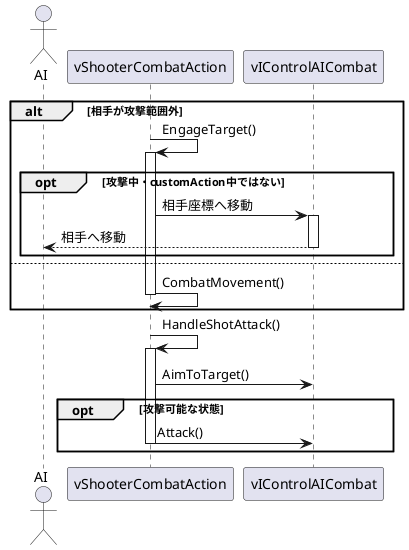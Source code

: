 @startuml invector_fsm_shooter

actor AI
participant vShooterCombatAction
participant vIControlAICombat

alt 相手が攻撃範囲外
    vShooterCombatAction -> vShooterCombatAction++ : EngageTarget()
    opt 攻撃中・customAction中ではない
        vShooterCombatAction -> vIControlAICombat++ : 相手座標へ移動
        vIControlAICombat --> AI-- : 相手へ移動
    end
else
    vShooterCombatAction -> vShooterCombatAction-- : CombatMovement()
end

vShooterCombatAction -> vShooterCombatAction++ : HandleShotAttack()
vShooterCombatAction -> vIControlAICombat : AimToTarget()
opt 攻撃可能な状態
    vShooterCombatAction -> vIControlAICombat-- : Attack()
end

@enduml